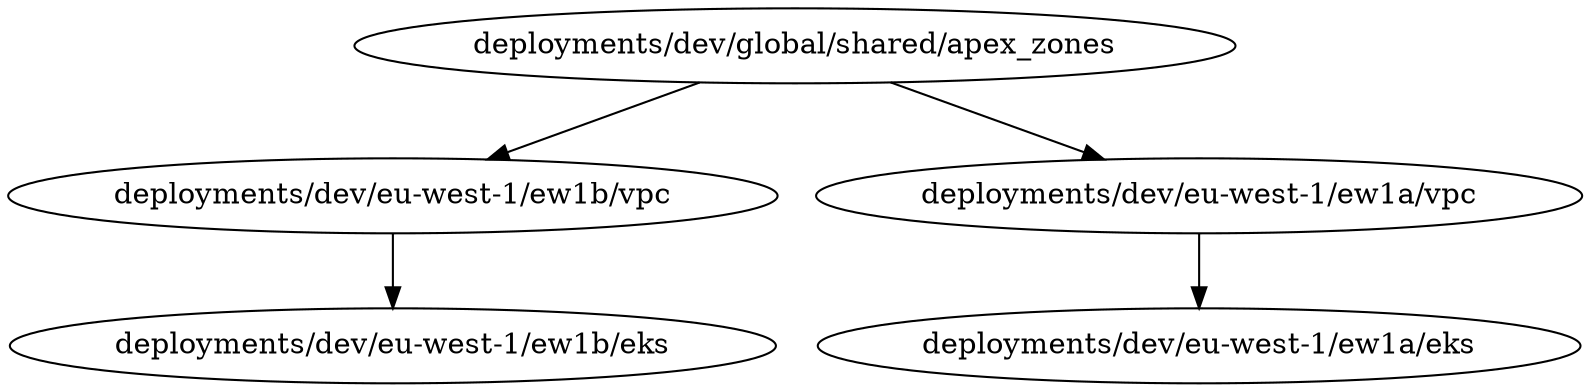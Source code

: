 digraph tforder {
  "deployments/dev/eu-west-1/ew1b/vpc" -> "deployments/dev/eu-west-1/ew1b/eks";
  "deployments/dev/global/shared/apex_zones" -> "deployments/dev/eu-west-1/ew1b/vpc";
  "deployments/dev/eu-west-1/ew1a/vpc" -> "deployments/dev/eu-west-1/ew1a/eks";
  "deployments/dev/global/shared/apex_zones" -> "deployments/dev/eu-west-1/ew1a/vpc";
}
